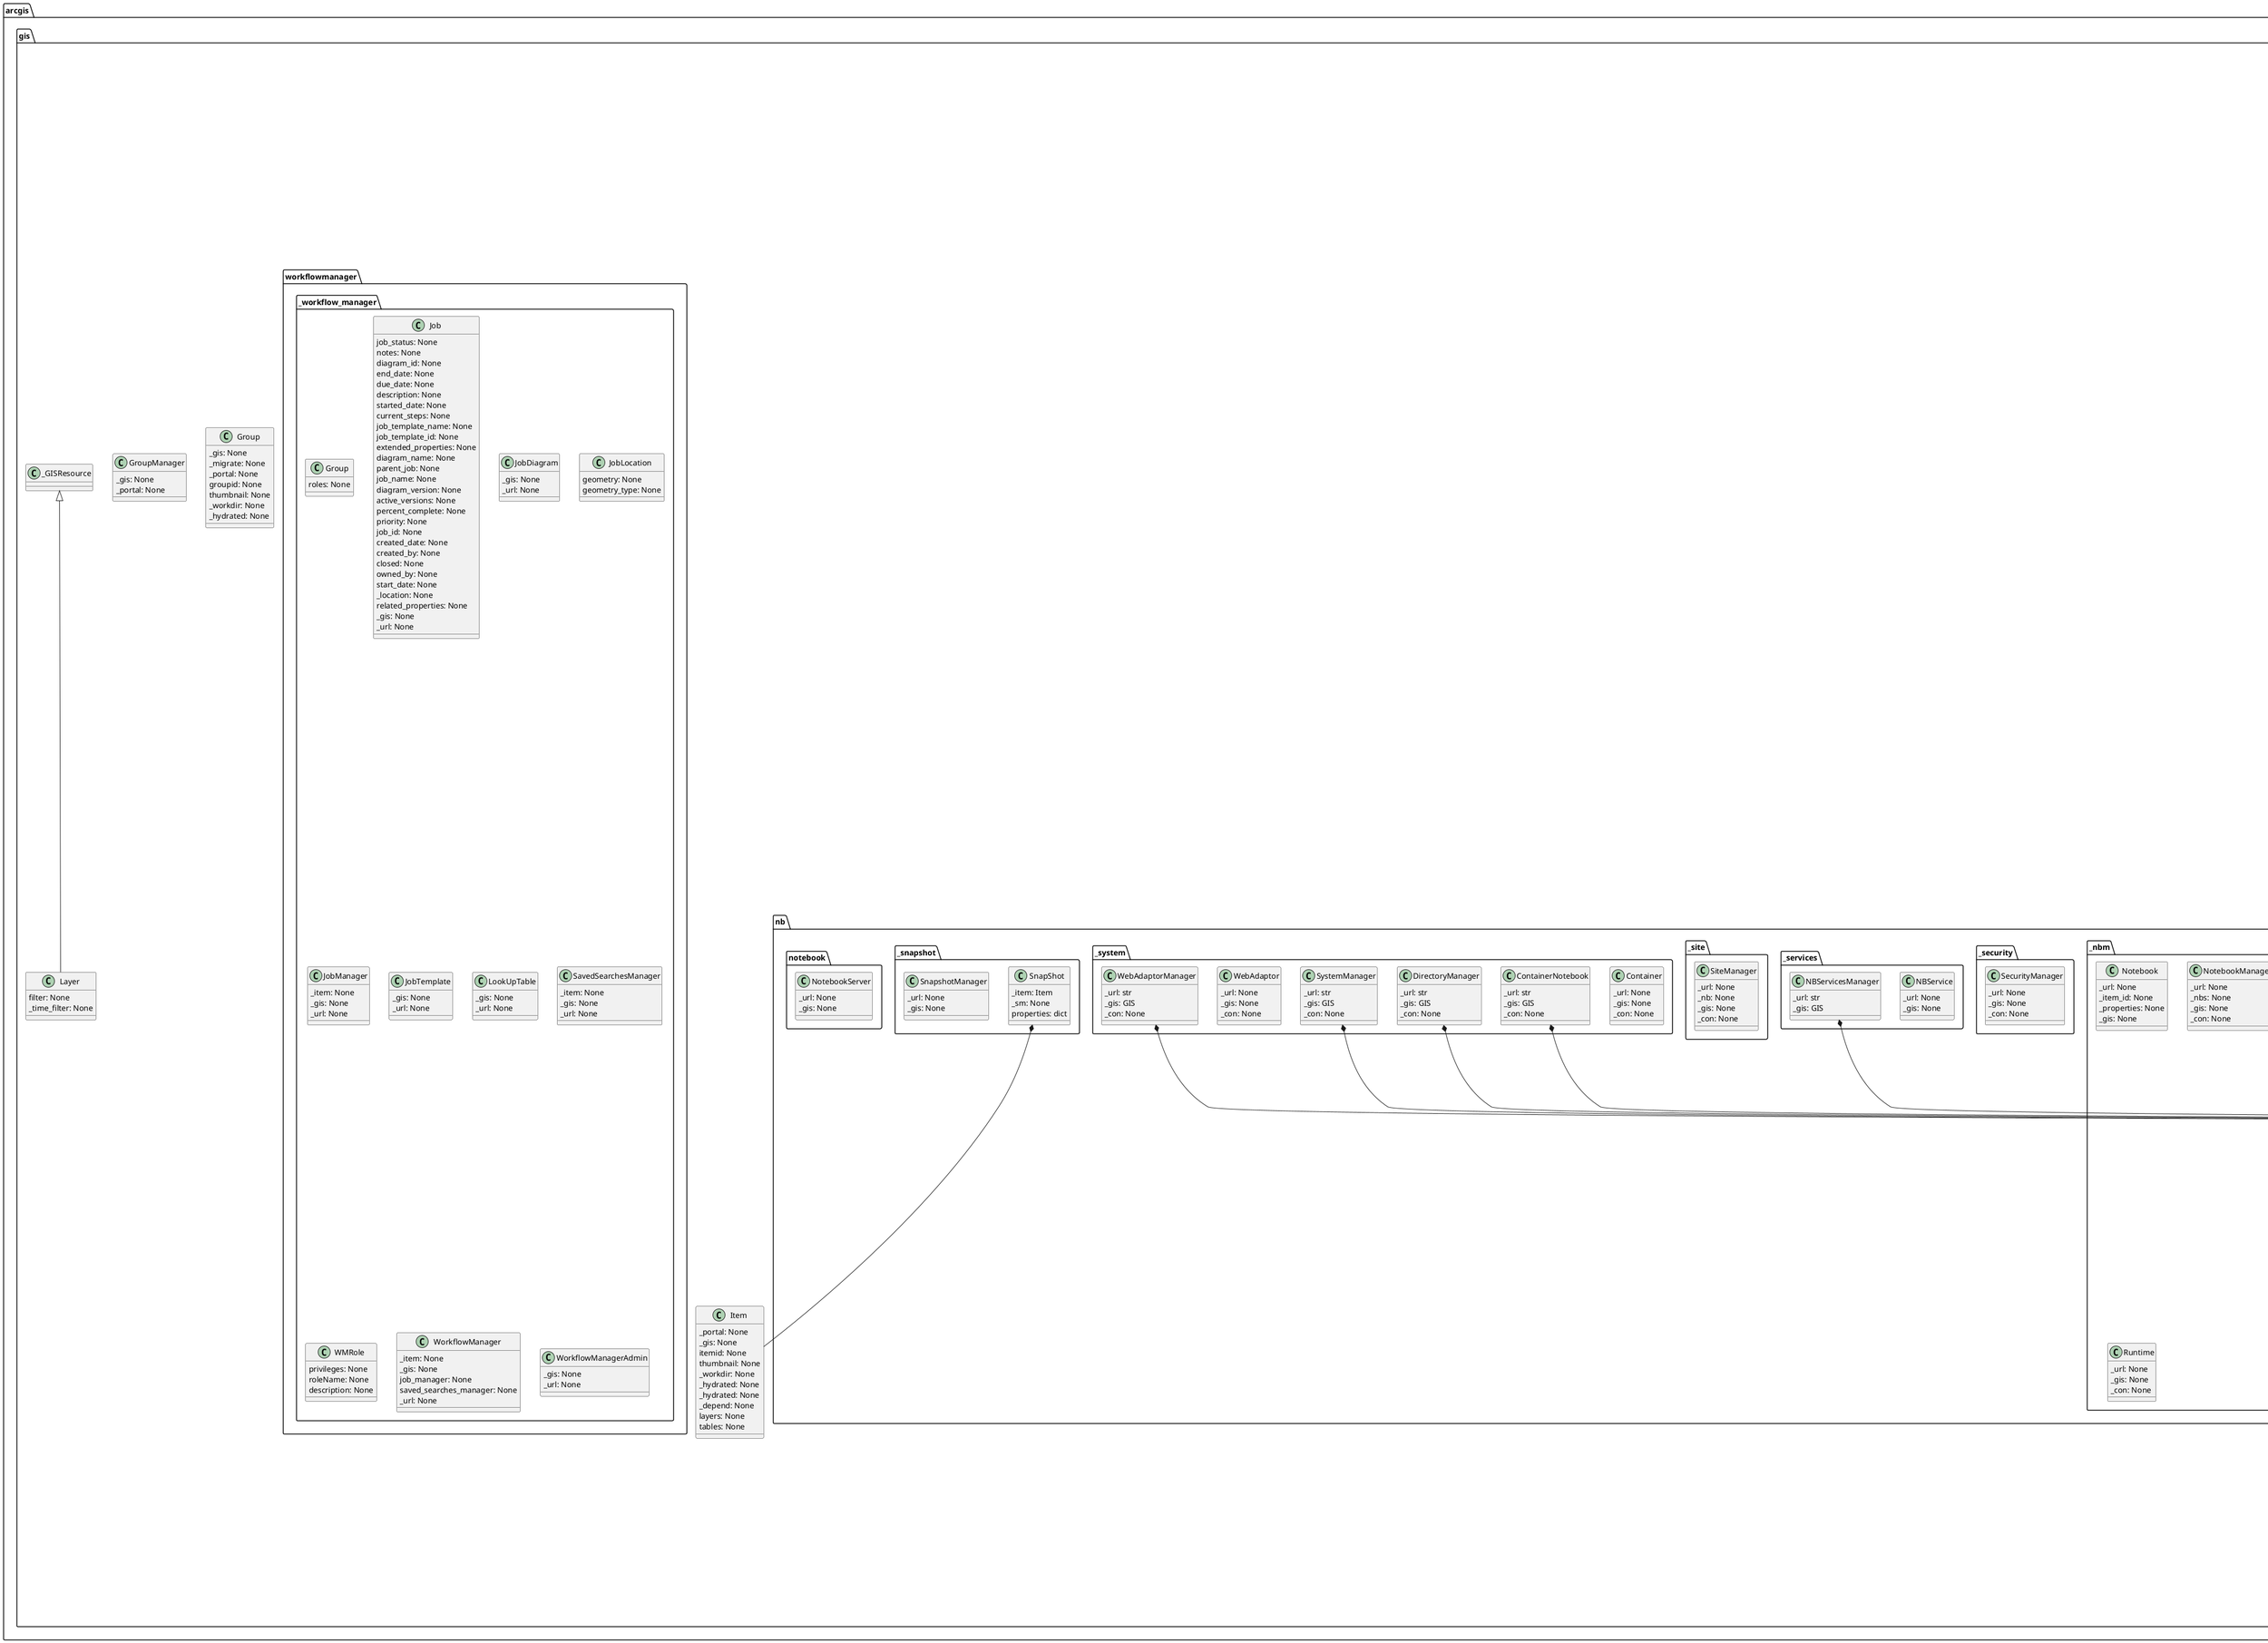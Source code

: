 @startuml
class arcgis.gis._impl._apikeys.APIKey {
  _item: None
  _gis: None
}
class arcgis.gis._impl._apikeys.APIKeyManager {
  _gis: None
  _base_url: None
}
class arcgis.gis._impl._certificates.CertificateManager {
  _url: None
  _gis: None
  _con: None
}
class arcgis.gis._impl._con._authguess.GuessAuth {
  username: None
  password: None
  auth: None
  pos: None
  _try_auth_count: None
  proxies: None
  _legacy: None
}
class arcgis.gis._impl._con._connection.Connection {
  _use_gen_token: None
  _is_hosted_nb_home: None
  _proxy: None
  _timeout: None
  _all_ssl: None
  trust_env: None
  _custom_adapter: None
  legacy: None
  _custom_auth: None
  _product: None
  _product: None
  _baseurl: None
  _username: str
  _password: str
  _expiration: None
  _portal_connection: None
  _portal_connection: None
  _referer: None
  _auth: None
  _referer: None
  _referer: None
  _referer: None
  _verify_cert: None
  _cert_file: None
  _key_file: None
  _proxy_url: None
  _proxy_url: None
  _proxy_port: None
  _proxy_username: None
  _proxy_password: None
  _header: None
  _client_id: None
  _client_secret: None
  _token_url: None
  _auth: None
  _auth: None
  _token: None
  _expiration: None
  _referer: None
  _auth: None
  _token: None
  _auth: None
  _api_key: None
  _auth: None
  _auth: None
  _auth: None
  _auth: None
  _auth: None
  _auth: None
  _auth: None
  _auth: None
  _auth: None
  _auth: None
  _auth: None
  _baseurl: None
  _baseurl: None
  _baseurl: None
  _auth: None
  _session: None
  _product: None
  _product: None
  _product: None
  _baseurl: None
  baseurl: None
}
class arcgis.gis.GIS {
  _validate_item_url: None
  _use_gen_token: None
  _proxy_host: None
  _proxy_port: None
  _referer: None
  _timeout: None
  _expiration: None
  _url: None
  _username: None
  _password: None
  _key_file: None
  _cert_file: None
  _portal: None
  _con: None
  _verify_cert: bool
  _client_id: None
  _datastores_list: None
  _utoken: None
  _api_key: None
  _utoken: None
  _utoken: None
  _api_key: None
  _expiration: None
  _url: None
  _expiration: None
  _portal: None
  _portal: None
  _url: None
  _url: None
  _portal: None
  _lazy_properties: None
  _con: None
  _url: None
  admin: None
  admin: None
  admin: None
  admin: None
  admin: None
  admin: None
  admin: None
  admin: None
  admin: None
  _is_agol: None
  _product_version: None
}
class arcgis.gis.Item {
  _portal: None
  _gis: None
  itemid: None
  thumbnail: None
  _workdir: None
  _hydrated: None
  _hydrated: None
  _depend: None
  layers: None
  tables: None
}
class arcgis.gis._impl._datastores._ds.PortalDataStore {
  _url: None
  _gis: None
  _con: None
}
class arcgis.gis._impl._jb.StatusJob {
  _thing: None
  _future: None
  _start_time: None
  _key: None
  _op: None
  _jobid: None
  _gis: None
}
class arcgis.gis._impl._invitations.InvitationManager {
  _url: None
  _gis: None
}
class arcgis.gis._impl._portalpy.Portal {
  _use_gen_token: None
  _is_arcpy: None
  _is_arcpy: None
  url: None
  url: None
  resturl: None
  resturl: None
  resturl: None
  resturl: None
  hostname: None
  workdir: None
  _basepostdata: None
  _version: None
  _properties: None
  _resources: None
  _languages: None
  _regions: None
  _is_pre_162: None
  _is_pre_21: None
  con: None
  con: None
  con: None
}
class arcgis.gis._impl._profile.ProfileManager {
  _os: None
  _cfg_file_path: None
  _cfg_exists: None
}
class arcgis.gis._impl._profile.ServerProfileManager {
  _os: None
  _cfg_file_path: None
  _cfg_exists: None
}
class arcgis.gis._impl.nbauth.AESCipher {
  _key: None
  _iv: None
  cipher: None
}
class arcgis.gis.admin._base.BasePortalAdmin {
  _url: None
  _con: None
  _gis: None
  _con: None
}
class arcgis.gis.admin._catagoryschema.CategoryManager {
  _gis: None
  _con: None
  _url: None
}
class arcgis.gis.admin._collaboration.Collaboration {
  _id: None
  _cm: None
  _portal: None
  _basepath: None
}
class arcgis.gis.admin._collaboration.CollaborationManager {
  _gis: None
  _portal: None
  _pid: None
  _pid: None
  _basepath: None
}
class arcgis.gis.Group {
  _gis: None
  _migrate: None
  _portal: None
  groupid: None
  thumbnail: None
  _workdir: None
  _hydrated: None
}
class arcgis.gis.admin._creditmanagement.CreditManager {
  _gis: None
  _portal: None
  _con: None
}
class arcgis.gis.admin._federation.Federation {
  _url: None
  _gis: None
  _portal: None
  _con: None
}
class arcgis.gis.admin._idp.IdentityProviderManager {
  _gis: None
  _portal: None
  _url: None
  _allowed_keys: None
}
class arcgis.gis.admin._license.Bundle {
  _gis: None
  _url: None
  _con: None
  _id: None
  _properties: None
}
class arcgis.gis.admin._license.License {
  _gis: None
  _con: None
  _properties: None
}
class arcgis.gis.admin._license.LicenseManager {
  _url: None
  _con: None
  _gis: None
  _con: None
}
class arcgis.gis.User {
  _gis: None
  _portal: None
  _user_id: None
  thumbnail: None
  _workdir: None
  _invitemgr: None
  _hydrated: None
  _user_id: None
  _user_id: None
}
class arcgis.gis.GroupManager {
  _gis: None
  _portal: None
}
class arcgis.gis.admin._livingatlas.LivingAtlas {
  _url: None
  _con: None
  _gis: None
  _con: None
}
class arcgis.gis.admin._logs.Logs {
  _url: None
  _gis: None
  _portal: None
  _con: None
}
class arcgis.gis.admin._machines.Machine {
  _info: None
  _info: None
  _name: None
  _url: None
  _pa: None
  _con: None
  _gis: None
}
class arcgis.gis.admin._machines.Machines {
  _url: None
  _pa: None
}
class arcgis.gis.admin._metadata.MetadataManager {
  _gis: None
  _portal: None
  _con: None
}
class arcgis.gis.admin._resources.PortalResourceManager {
  _gis: None
  _portal: None
  _is_portal: None
  _workdir: None
}
class arcgis.gis.admin._security.EnterpriseGroups {
  _con: None
  _gis: None
  _con: None
}
class arcgis.gis.admin._security.EnterpriseUsers {
  _con: None
  _gis: None
  _con: None
}
class arcgis.gis.admin._security.OAuth {
  _con: None
  _gis: None
  _con: None
}
class arcgis.gis.admin._security.PasswordPolicy {
  _con: None
  _gis: None
  _con: None
}
class arcgis.gis.admin._security.SSLCertificate {
  _con: None
  _gis: None
  _con: None
  _mgr: None
}
class arcgis.gis.admin._security.SSLCertificates {
  _certs: None
  _con: None
  _gis: None
  _con: None
}
class arcgis.gis.admin._security.Security {
  _con: None
  _gis: None
  _con: None
}
class arcgis.gis.admin._site.Site {
  _url: None
  _pa: None
  _gis: None
  _con: None
}
class arcgis.gis.admin._socialproviders.SocialProviders {
  _gis: None
  _portal: None
  _url: None
}
class arcgis.gis.admin._system.Directory {
  _con: None
  _gis: None
  _con: None
}
class arcgis.gis.admin._system.EmailManager {
  _con: None
  _gis: None
  _con: None
}
class arcgis.gis.admin._system.Indexer {
  _con: None
  _gis: None
  _con: None
}
class arcgis.gis.admin._system.Licenses {
  _con: None
  _gis: None
  _con: None
}
class arcgis.gis.admin._system.PortalLicense {
  _con: None
  _gis: None
  _con: None
}
class arcgis.gis.admin._system.System {
  _con: None
  _gis: None
  _con: None
}
class arcgis.gis.admin._system.WebAdaptor {
  _con: None
  _gis: None
  _con: None
}
class arcgis.gis.admin._system.WebAdaptors {
  _con: None
  _gis: None
  _con: None
}
class arcgis.gis.admin._usage.AGOLUsageReports {
}
class arcgis.gis.admin._ux.UX {
  _gis: None
  _portal: None
}
class arcgis.gis.admin._wh.Webhook {
  _url: None
  _gis: None
  _con: None
}
class arcgis.gis.admin._wh.WebhookManager {
  _url: None
  _gis: None
  _con: None
}
class arcgis.gis.admin.agoladmin.AGOLAdminManager {
  _gis: None
  _con: None
  _ux: None
  _collaborations: None
  _metadata: None
  resources: None
}
class arcgis.gis.admin.portaladmin.PortalAdminManager {
  _con: None
  _gis: None
  _con: None
  resources: None
  _con: None
  _gis: None
  _con: None
}
class arcgis.gis.agoserver._admin.AGOLServerManager {
  _url: str
  _gis: GIS
}
class arcgis.gis.agoserver._admin.AGOLServersManager {
  _gis: GIS
}
class arcgis.gis.agoserver._api.AGOLServicesDirectory {
  _gis: GIS
  _url: str
}
class arcgis.gis.clone._base.BaseCloneDefinition {
}
class arcgis.gis.clone._base.BaseCloneItemDefinition {
}
class arcgis.gis.clone._base.BaseCloneTextItemDefinition {
}
class arcgis.gis.kubernetes._admin._adaptors.WebAdaptorManager {
  _url: str
  _gis: GIS
  _con: None
}
class arcgis.gis.kubernetes._admin._base._BaseKube {
  _url: str
  _con: None
  _gis: None
}
class arcgis.gis.kubernetes._admin._architecture.ArchitectureManager {
  _url: str
  _gis: GIS
  _con: None
}
class arcgis.gis.kubernetes._admin._content.LanguageManager {
  _url: str
  _gis: GIS
  _con: None
}
class arcgis.gis.kubernetes._admin._datastores.DataStore {
  _url: None
  _gis: None
  _con: None
  _parent: None
}
class arcgis.gis.kubernetes._admin._datastores.DataStores {
  _url: None
  _gis: None
  _con: None
}
class arcgis.gis.kubernetes._admin._deployment.Deployment {
  _url: str
  _gis: GIS
  _con: None
}
class arcgis.gis.kubernetes._admin._deployment.DeploymentManager {
  _url: str
  _gis: GIS
}
class arcgis.gis.kubernetes._admin._deployment.DeploymentProperty {
  _url: str
  _gis: GIS
  _con: None
}
class arcgis.gis.kubernetes._admin._jobs.JobManager {
  _url: str
  _gis: GIS
  _con: None
}
class arcgis.gis.kubernetes._admin._license.LicenseManager {
  _url: str
  _gis: GIS
  _con: None
}
class arcgis.gis.kubernetes._admin._logs.LogManager {
  _url: None
  _con: None
}
class arcgis.gis.kubernetes._admin._mode.Mode {
}
class arcgis.gis.kubernetes._admin._organizations.KubeEnterpriseGroups {
  _url: str
  _gis: None
  _con: None
}
class arcgis.gis.kubernetes._admin._organizations.KubeEnterpriseUser {
  _url: None
  _gis: None
}
class arcgis.gis.kubernetes._admin._organizations.KubeOrgFederations {
  _url: str
  _gis: None
  _con: None
}
class arcgis.gis.kubernetes._admin._organizations.KubeOrgLicense {
  _url: str
  _gis: None
  _con: None
  _properties: None
}
class arcgis.gis.kubernetes._admin._organizations.KubeOrgSecurity {
  _url: str
  _gis: None
  _con: None
}
class arcgis.gis.kubernetes._admin._organizations.KubeOrganization {
  _gis: None
  _url: None
  _con: None
  _properties: None
  _json_dict: None
}
class arcgis.gis.kubernetes._admin._organizations.KubeOrganizations {
  _url: str
  _gis: None
  _con: None
}
class arcgis.gis.kubernetes._admin._overview.Overview {
  _url: str
  _gis: GIS
  _con: None
}
class arcgis.gis.kubernetes._admin._recovery.Backup {
  _url: str
  _gis: GIS
  _con: None
}
class arcgis.gis.kubernetes._admin._recovery.BackupStore {
  _url: str
  _gis: GIS
  _con: None
}
class arcgis.gis.kubernetes._admin._recovery.RecoveryManager {
  _url: str
  _gis: GIS
  _con: None
}
class arcgis.gis.kubernetes._admin._security.KubeSecurity {
  _url: str
  _gis: GIS
  _con: None
}
class arcgis.gis.kubernetes._admin._security.KubeSecurityCert {
  _url: str
  _gis: GIS
  _con: None
}
class arcgis.gis.kubernetes._admin._security.KubeSecurityConfig {
  _url: str
  _gis: GIS
  _con: None
}
class arcgis.gis.kubernetes._admin._security.KubeSecurityIngress {
  _url: str
  _gis: GIS
  _con: None
}
class arcgis.gis.kubernetes._admin._security.KubeSecuritySAML {
  _url: str
  _gis: GIS
  _con: None
}
class arcgis.gis.kubernetes._admin._services.KubeService {
  _url: None
  _gis: None
  _con: None
}
class arcgis.gis.kubernetes._admin._services.ServicesManager {
  _url: str
  _gis: None
  _con: None
}
class arcgis.gis.kubernetes._admin._system.Container {
  _url: str
  _gis: None
  _con: None
}
class arcgis.gis.kubernetes._admin._system.Indexer {
}
class arcgis.gis.kubernetes._admin._system.Server {
}
class arcgis.gis.kubernetes._admin._system.ServerDefaults {
}
class arcgis.gis.kubernetes._admin._system.ServerManager {
}
class arcgis.gis.kubernetes._admin._system.SystemManager {
  _url: None
  _gis: None
  _con: None
}
class arcgis.gis.kubernetes._admin._tasks.TaskManager {
  _url: str
  _gis: GIS
  _con: None
}
class arcgis.gis.kubernetes._admin._upgrades.UpgradeManager {
  _gis: GIS
  _con: None
  _url: str
}
class arcgis.gis.tasks._schedule.Task {
  _url: str
  _gis: GIS
}
class arcgis.gis.kubernetes._admin._uploads.Uploads {
  _url: None
  _url: None
  _con: None
  _json_dict: None
  _json: None
}
class arcgis.gis.kubernetes._admin._usage.UsageStatistics {
  _url: str
  _gis: GIS
}
class arcgis.gis.kubernetes._admin.kadmin.KubernetesAdmin {
  _url: None
  _gis: None
  _con: None
}
class arcgis.gis.kubernetes._server._servicedir.KubeServiceDirectory {
  _url: str
  _gis: GIS
  _con: None
}
class arcgis.gis.server._service._layerfactory.Service {
}
class arcgis.gis.kubernetes._sharing.api.KbertnetesPy {
  _timeout: None
  _api_key: str
  _is_arcpy: None
  url: None
  url: None
  resturl: None
  resturl: None
  resturl: None
  resturl: None
  hostname: None
  workdir: str
  _basepostdata: None
  _version: None
  _properties: None
  _resources: None
  _languages: None
  _regions: None
  _is_pre_162: None
  _is_pre_21: None
  con: None
  con: None
  con: None
}
class arcgis.gis.mission._base.BaseMissionServer {
  _url: None
  _gis: None
  _con: None
}
class arcgis.gis.mission._logs.LogManager {
  _url: None
  _gis: None
  _con: None
}
class arcgis.gis.mission._machines.Machine {
  _url: None
  _gis: None
  _con: None
}
class arcgis.gis.mission._machines.MachineManager {
  _url: None
  _gis: None
  _con: None
}
class arcgis.gis.mission.api.MissionCatalog {
  _url: None
  _gis: None
  _con: None
  _urls: None
}
class arcgis.gis.mission._ms.MissionServer {
  catalog: None
  _url: None
  _gis: None
  _con: None
}
class arcgis.gis.mission._security.SecurityManager {
  _url: None
  _gis: None
  _con: None
}
class arcgis.gis.mission._system.SystemManager {
  _url: None
  _gis: None
  _con: None
}
class arcgis.gis.mission._site.SiteManager {
  _url: None
  _nb: None
  _gis: None
  _con: None
}
class arcgis.gis.mission._system.DirectoryManager {
  _url: None
  _gis: None
  _con: None
}
class arcgis.gis.mission._system.WebAdaptor {
  _url: None
  _gis: None
  _con: None
}
class arcgis.gis.mission._system.WebAdaptorManager {
  _url: None
  _gis: None
  _con: None
}
class arcgis.gis.mission.api.Mission {
  _url: str
  _gis: None
  _con: None
}
class arcgis.gis.mission.api.MissionJob {
  _url: str
  _gis: None
  _con: None
}
class arcgis.gis.nb._dataaccess.NotebookDataAccess {
  _url: None
  _gis: None
}
class arcgis.gis.nb._dataaccess.NotebookFile {
  _definition: Dict[str, Any]
  _da: None
}
class arcgis.gis.nb._logs.LogManager {
  _url: None
  _gis: None
  _con: None
}
class arcgis.gis.nb._machines.Machine {
  _url: None
  _gis: None
  _con: None
}
class arcgis.gis.nb._machines.MachineManager {
  _url: None
  _gis: None
  _con: None
}
class arcgis.gis.nb._nbm.Notebook {
  _url: None
  _item_id: None
  _properties: None
  _gis: None
}
class arcgis.gis.nb._nbm.NotebookManager {
  _url: None
  _nbs: None
  _gis: None
  _con: None
}
class arcgis.gis.nb._nbm.Runtime {
  _url: None
  _gis: None
  _con: None
}
class arcgis.gis.nb._security.SecurityManager {
  _url: None
  _gis: None
  _con: None
}
class arcgis.gis.nb._services.NBService {
  _url: None
  _gis: None
}
class arcgis.gis.nb._services.NBServicesManager {
  _url: str
  _gis: GIS
}
class arcgis.gis.nb._site.SiteManager {
  _url: None
  _nb: None
  _gis: None
  _con: None
}
class arcgis.gis.nb._snapshot.SnapShot {
  _item: Item
  _sm: None
  properties: dict
}
class arcgis.gis.nb._snapshot.SnapshotManager {
  _url: None
  _gis: None
}
class arcgis.gis.nb._system.Container {
  _url: None
  _gis: None
  _con: None
}
class arcgis.gis.nb._system.ContainerNotebook {
  _url: str
  _gis: GIS
  _con: None
}
class arcgis.gis.nb._system.DirectoryManager {
  _url: str
  _gis: GIS
  _con: None
}
class arcgis.gis.nb._system.SystemManager {
  _url: str
  _gis: GIS
  _con: None
}
class arcgis.gis.nb._system.WebAdaptor {
  _url: None
  _gis: None
  _con: None
}
class arcgis.gis.nb._system.WebAdaptorManager {
  _url: str
  _gis: GIS
  _con: None
}
class arcgis.gis.nb.notebook.NotebookServer {
  _url: None
  _gis: None
}
class arcgis.gis.server._common._base.BaseServer {
  _url: None
  _con: None
  _gis: None
}
class arcgis.gis.server.admin._services.Service {
  _service_manager: None
  _url: None
  _currentURL: None
  _con: None
}
class arcgis.gis.server._service._adminfactory.AdminServiceFactory {
}
class arcgis.gis.server._service._adminfactory.AdminServiceGen {
}
class arcgis.gis.server._service._geodataservice.GeoData {
}
class arcgis.gis.Layer {
  filter: None
  _time_filter: None
}
class arcgis.gis.server._service._layerfactory.ServiceFactory {
}
class arcgis.gis.server._service._uploads.Uploads {
  _url: None
  _con: None
}
class arcgis.gis.server._service._vectortile.VectorTile {
  _url: None
  _con: None
}
class arcgis.gis.server.admin._clusters.Cluster {
  _con: None
  _url: None
}
class arcgis.gis.server.admin.parameters.ClusterProtocol {
  _tcpClusterPort: None
}
class arcgis.gis.server.admin._clusters.Clusters {
  _con: None
  _url: None
  _url: None
  _url: None
}
class arcgis.gis.server.admin._data.DataStoreManager {
  _con: None
  _con: None
  _con: None
  _url: None
}
class arcgis.gis.server.admin._data.Datastore {
  _path: None
  _con: None
  _datastore: None
  _properties: None
  _url: None
}
class arcgis.gis.server.admin._info.Info {
  _con: None
  _url: None
}
class arcgis.gis.server.admin._kml.KML {
  _con: None
  _url: None
}
class arcgis.gis.server.admin._logs.LogManager {
  _url: None
  _con: None
}
class arcgis.gis.server.admin._machines.Machine {
  _url: None
  _con: None
  _currentURL: None
}
class arcgis.gis.server.admin._machines.MachineManager {
  _url: None
  _con: None
}
class arcgis.gis.server.admin._mode.Mode {
  _url: None
  _url: None
  _con: None
}
class arcgis.gis.server.admin._security.Role {
  _security: None
  _roledict: None
}
class arcgis.gis.server.admin._security.RoleManager {
  _url: None
  _con: None
}
class arcgis.gis.server.admin._security.Security {
  _url: None
  _con: None
}
class arcgis.gis.server.admin._security.User {
  _security: None
  _user_dict: None
}
class arcgis.gis.server.admin._security.UserManager {
  _url: None
  _con: None
}
class arcgis.gis.server.admin.parameters.Extension {
  _typeName: None
  _capabilities: None
  _enabled: None
  _maxUploadFileSize: None
  _allowedUploadFileTypes: None
  _properties: None
}
class arcgis.gis.server.admin._services.ItemInforamtionManager {
}
class arcgis.gis.server.admin._services.ItemInformationManager {
  _url: None
  _con: None
}
class arcgis.gis.server.admin._services.Job {
  _con: None
  _url: None
}
class arcgis.gis.server.admin._services.JobManager {
  _url: None
  _con: None
}
class arcgis.gis.server.admin._services.ServiceManager {
  _sm: None
  _con: None
  _url: None
  _currentURL: None
  _currentFolder: None
}
class arcgis.gis.server.admin._system.ConfigurationStore {
  _url: None
  _con: None
}
class arcgis.gis.server.admin._system.DirectoryManager {
  _system: None
}
class arcgis.gis.server.admin._system.Jobs {
  _url: None
  _con: None
}
class arcgis.gis.server.admin._system.PlatformService {
  _url: None
  _con: None
}
class arcgis.gis.server.admin._system.PlatformServiceManager {
  _url: None
  _con: None
}
class arcgis.gis.server.admin._system.ServerDirectory {
  _url: None
  _con: None
}
class arcgis.gis.server.admin._system.ServerProperties {
  _url: None
  _url: None
}
class arcgis.gis.server.admin._system.SystemManager {
  _con: None
  _url: None
  _url: None
}
class arcgis.gis.server.admin._uploads.Uploads {
  _url: None
  _url: None
  _con: None
  _json_dict: None
  _json: None
}
class arcgis.gis.server.admin._usagereports.Report {
  _con: None
  _url: None
}
class arcgis.gis.server.admin._usagereports.ReportManager {
  _url: None
  _url: None
  _con: None
}
class arcgis.gis.server.admin.administration.Server {
  _catalog: None
  _url: None
  _con: None
  _con: None
  _con: None
}
class arcgis.gis.server.catalog.ServicesDirectory {
  _url: None
  _username: None
  _password: None
  _key_file: None
  _cert_file: None
  _portal_connection: None
  _is_agol: None
  _adminurl: None
  _adminurl: None
  _con: None
  _con: None
  _con: None
  _con: None
  _con: None
  _gis: None
  admin: None
}
class arcgis.gis.server.admin.administration.SiteManager {
  _sm: None
}
class arcgis.gis.server.sm.ServerManager {
  _gis: None
  _portal: None
  _pa: None
  _federation: None
  _server_list: None
  _catalog_list: None
}
class arcgis.gis.sharing._dependency.DependencyManager {
  _gis: GIS {static}
  _urls: dict {static}
  _gis: GIS
  _urls: None
}
class arcgis.gis.sharing._users.Invitation {
  _url: str {static}
  _gis: GIS {static}
  _properties: dict {static}
  _url: str
  _gis: GIS
}
class arcgis.gis.sharing._users.UserInvitationManager {
  _user: User
  _gis: GIS
  _url: None
}
class arcgis.gis.tasks._schedule.BaseTask {
  _url: str
  _gis: GIS
}
class arcgis.gis.tasks._schedule.Run {
  _url: str
  _gis: GIS
}
class arcgis.gis.tasks._schedule.TaskManager {
  _url: str
  _user: User
  _gis: GIS
}
class arcgis.gis.workflowmanager._workflow_manager.Group {
  roles: None
}
class arcgis.gis.workflowmanager._workflow_manager.Job {
  job_status: None
  notes: None
  diagram_id: None
  end_date: None
  due_date: None
  description: None
  started_date: None
  current_steps: None
  job_template_name: None
  job_template_id: None
  extended_properties: None
  diagram_name: None
  parent_job: None
  job_name: None
  diagram_version: None
  active_versions: None
  percent_complete: None
  priority: None
  job_id: None
  created_date: None
  created_by: None
  closed: None
  owned_by: None
  start_date: None
  _location: None
  related_properties: None
  _gis: None
  _url: None
}
class arcgis.gis.workflowmanager._workflow_manager.JobDiagram {
  _gis: None
  _url: None
}
class arcgis.gis.workflowmanager._workflow_manager.JobLocation {
  geometry: None
  geometry_type: None
}
class arcgis.gis.workflowmanager._workflow_manager.JobManager {
  _item: None
  _gis: None
  _url: None
}
class arcgis.gis.workflowmanager._workflow_manager.JobTemplate {
  _gis: None
  _url: None
}
class arcgis.gis.workflowmanager._workflow_manager.LookUpTable {
  _gis: None
  _url: None
}
class arcgis.gis.workflowmanager._workflow_manager.SavedSearchesManager {
  _item: None
  _gis: None
  _url: None
}
class arcgis.gis.workflowmanager._workflow_manager.WMRole {
  privileges: None
  roleName: None
  description: None
}
class arcgis.gis.workflowmanager._workflow_manager.WorkflowManager {
  _item: None
  _gis: None
  job_manager: None
  saved_searches_manager: None
  _url: None
}
class arcgis.gis.workflowmanager._workflow_manager.WorkflowManagerAdmin {
  _gis: None
  _url: None
}
arcgis.gis.admin._base.BasePortalAdmin <|-- arcgis.gis.admin._federation.Federation
arcgis.gis.admin._base.BasePortalAdmin <|-- arcgis.gis.admin._license.LicenseManager
arcgis.gis.admin._base.BasePortalAdmin <|-- arcgis.gis.admin._livingatlas.LivingAtlas
arcgis.gis.admin._base.BasePortalAdmin <|-- arcgis.gis.admin._logs.Logs
arcgis.gis.admin._base.BasePortalAdmin <|-- arcgis.gis.admin._machines.Machine
arcgis.gis.admin._base.BasePortalAdmin <|-- arcgis.gis.admin._machines.Machines
arcgis.gis.admin._base.BasePortalAdmin <|-- arcgis.gis.admin._security.EnterpriseGroups
arcgis.gis.admin._base.BasePortalAdmin <|-- arcgis.gis.admin._security.EnterpriseUsers
arcgis.gis.admin._base.BasePortalAdmin <|-- arcgis.gis.admin._security.OAuth
arcgis.gis.admin._base.BasePortalAdmin <|-- arcgis.gis.admin._security.PasswordPolicy
arcgis.gis.admin._base.BasePortalAdmin <|-- arcgis.gis.admin._security.SSLCertificate
arcgis.gis.admin._base.BasePortalAdmin <|-- arcgis.gis.admin._security.SSLCertificates
arcgis.gis.admin._base.BasePortalAdmin <|-- arcgis.gis.admin._security.Security
arcgis.gis.admin._base.BasePortalAdmin <|-- arcgis.gis.admin._site.Site
arcgis.gis.admin._base.BasePortalAdmin <|-- arcgis.gis.admin._system.Directory
arcgis.gis.admin._base.BasePortalAdmin <|-- arcgis.gis.admin._system.EmailManager
arcgis.gis.admin._base.BasePortalAdmin <|-- arcgis.gis.admin._system.Indexer
arcgis.gis.admin._base.BasePortalAdmin <|-- arcgis.gis.admin._system.Licenses
arcgis.gis.admin._base.BasePortalAdmin <|-- arcgis.gis.admin._system.PortalLicense
arcgis.gis.admin._base.BasePortalAdmin <|-- arcgis.gis.admin._system.System
arcgis.gis.admin._base.BasePortalAdmin <|-- arcgis.gis.admin._system.WebAdaptor
arcgis.gis.admin._base.BasePortalAdmin <|-- arcgis.gis.admin._system.WebAdaptors
arcgis.gis.admin._base.BasePortalAdmin <|-- arcgis.gis.admin._usage.AGOLUsageReports
arcgis.gis.admin._base.BasePortalAdmin <|-- arcgis.gis.admin.portaladmin.PortalAdminManager
arcgis.gis.agoserver._admin.AGOLServerManager *-- arcgis.gis.GIS
arcgis.gis.agoserver._admin.AGOLServersManager *-- arcgis.gis.GIS
arcgis.gis.agoserver._api.AGOLServicesDirectory *-- arcgis.gis.GIS
arcgis.gis.kubernetes._admin._adaptors.WebAdaptorManager *-- arcgis.gis.GIS
arcgis.gis.kubernetes._admin._base._BaseKube <|-- arcgis.gis.kubernetes._admin._adaptors.WebAdaptorManager
arcgis.gis.kubernetes._admin._architecture.ArchitectureManager *-- arcgis.gis.GIS
arcgis.gis.kubernetes._admin._base._BaseKube <|-- arcgis.gis.kubernetes._admin._architecture.ArchitectureManager
arcgis.gis.kubernetes._admin._content.LanguageManager *-- arcgis.gis.GIS
arcgis.gis.kubernetes._admin._base._BaseKube <|-- arcgis.gis.kubernetes._admin._content.LanguageManager
arcgis.gis.kubernetes._admin._base._BaseKube <|-- arcgis.gis.kubernetes._admin._datastores.DataStore
arcgis.gis.kubernetes._admin._base._BaseKube <|-- arcgis.gis.kubernetes._admin._datastores.DataStores
arcgis.gis.kubernetes._admin._deployment.Deployment *-- arcgis.gis.GIS
arcgis.gis.kubernetes._admin._deployment.DeploymentManager *-- arcgis.gis.GIS
arcgis.gis.kubernetes._admin._base._BaseKube <|-- arcgis.gis.kubernetes._admin._deployment.DeploymentManager
arcgis.gis.kubernetes._admin._deployment.DeploymentProperty *-- arcgis.gis.GIS
arcgis.gis.kubernetes._admin._jobs.JobManager *-- arcgis.gis.GIS
arcgis.gis.kubernetes._admin._base._BaseKube <|-- arcgis.gis.kubernetes._admin._jobs.JobManager
arcgis.gis.kubernetes._admin._license.LicenseManager *-- arcgis.gis.GIS
arcgis.gis.kubernetes._admin._base._BaseKube <|-- arcgis.gis.kubernetes._admin._license.LicenseManager
arcgis.gis.kubernetes._admin._base._BaseKube <|-- arcgis.gis.kubernetes._admin._logs.LogManager
arcgis.gis.kubernetes._admin._base._BaseKube <|-- arcgis.gis.kubernetes._admin._mode.Mode
arcgis.gis.kubernetes._admin._overview.Overview *-- arcgis.gis.GIS
arcgis.gis.kubernetes._admin._base._BaseKube <|-- arcgis.gis.kubernetes._admin._overview.Overview
arcgis.gis.kubernetes._admin._recovery.Backup *-- arcgis.gis.GIS
arcgis.gis.kubernetes._admin._base._BaseKube <|-- arcgis.gis.kubernetes._admin._recovery.Backup
arcgis.gis.kubernetes._admin._recovery.BackupStore *-- arcgis.gis.GIS
arcgis.gis.kubernetes._admin._base._BaseKube <|-- arcgis.gis.kubernetes._admin._recovery.BackupStore
arcgis.gis.kubernetes._admin._recovery.RecoveryManager *-- arcgis.gis.GIS
arcgis.gis.kubernetes._admin._base._BaseKube <|-- arcgis.gis.kubernetes._admin._recovery.RecoveryManager
arcgis.gis.kubernetes._admin._security.KubeSecurity *-- arcgis.gis.GIS
arcgis.gis.kubernetes._admin._security.KubeSecurityCert *-- arcgis.gis.GIS
arcgis.gis.kubernetes._admin._security.KubeSecurityConfig *-- arcgis.gis.GIS
arcgis.gis.kubernetes._admin._security.KubeSecurityIngress *-- arcgis.gis.GIS
arcgis.gis.kubernetes._admin._security.KubeSecuritySAML *-- arcgis.gis.GIS
arcgis.gis.kubernetes._admin._base._BaseKube <|-- arcgis.gis.kubernetes._admin._system.Indexer
arcgis.gis.kubernetes._admin._base._BaseKube <|-- arcgis.gis.kubernetes._admin._system.Server
arcgis.gis.kubernetes._admin._base._BaseKube <|-- arcgis.gis.kubernetes._admin._system.ServerDefaults
arcgis.gis.kubernetes._admin._base._BaseKube <|-- arcgis.gis.kubernetes._admin._system.ServerManager
arcgis.gis.kubernetes._admin._base._BaseKube <|-- arcgis.gis.kubernetes._admin._system.SystemManager
arcgis.gis.kubernetes._admin._tasks.TaskManager *-- arcgis.gis.GIS
arcgis.gis.kubernetes._admin._base._BaseKube <|-- arcgis.gis.kubernetes._admin._tasks.TaskManager
arcgis.gis.kubernetes._admin._upgrades.UpgradeManager *-- arcgis.gis.GIS
arcgis.gis.kubernetes._admin._base._BaseKube <|-- arcgis.gis.kubernetes._admin._upgrades.UpgradeManager
arcgis.gis.tasks._schedule.Task *-- arcgis.gis.GIS
arcgis.gis.tasks._schedule.BaseTask <|-- arcgis.gis.tasks._schedule.Task
arcgis.gis.kubernetes._admin._base._BaseKube <|-- arcgis.gis.kubernetes._admin._uploads.Uploads
arcgis.gis.kubernetes._admin._usage.UsageStatistics *-- arcgis.gis.GIS
arcgis.gis.kubernetes._admin._base._BaseKube <|-- arcgis.gis.kubernetes._admin.kadmin.KubernetesAdmin
arcgis.gis.kubernetes._server._servicedir.KubeServiceDirectory *-- arcgis.gis.GIS
arcgis.gis.kubernetes._admin._base._BaseKube <|-- arcgis.gis.kubernetes._server._servicedir.KubeServiceDirectory
arcgis.gis.mission._base.BaseMissionServer <|-- arcgis.gis.mission._ms.MissionServer
arcgis.gis.nb._services.NBServicesManager *-- arcgis.gis.GIS
arcgis.gis.nb._snapshot.SnapShot *-- arcgis.gis.Item
arcgis.gis.nb._system.ContainerNotebook *-- arcgis.gis.GIS
arcgis.gis.nb._system.DirectoryManager *-- arcgis.gis.GIS
arcgis.gis.nb._system.SystemManager *-- arcgis.gis.GIS
arcgis.gis.nb._system.WebAdaptorManager *-- arcgis.gis.GIS
arcgis.gis.server._common._base.BaseServer <|-- arcgis.gis.server.admin._services.Service
arcgis.gis.server._common._base.BaseServer <|-- arcgis.gis.server._service._geodataservice.GeoData
arcgis.gis._GISResource <|-- arcgis.gis.Layer
arcgis.gis.server._common._base.BaseServer <|-- arcgis.gis.server._service._vectortile.VectorTile
arcgis.gis.server._common._base.BaseServer <|-- arcgis.gis.server.admin._clusters.Cluster
arcgis.gis.server._common._base.BaseServer <|-- arcgis.gis.server.admin._clusters.Clusters
arcgis.gis.server._common._base.BaseServer <|-- arcgis.gis.server.admin._data.DataStoreManager
arcgis.gis.server._common._base.BaseServer <|-- arcgis.gis.server.admin._data.Datastore
arcgis.gis.server._common._base.BaseServer <|-- arcgis.gis.server.admin._info.Info
arcgis.gis.server._common._base.BaseServer <|-- arcgis.gis.server.admin._kml.KML
arcgis.gis.server._common._base.BaseServer <|-- arcgis.gis.server.admin._logs.LogManager
arcgis.gis.server._common._base.BaseServer <|-- arcgis.gis.server.admin._machines.Machine
arcgis.gis.server._common._base.BaseServer <|-- arcgis.gis.server.admin._machines.MachineManager
arcgis.gis.server._common._base.BaseServer <|-- arcgis.gis.server.admin._mode.Mode
arcgis.gis.server._common._base.BaseServer <|-- arcgis.gis.server.admin._security.RoleManager
arcgis.gis.server._common._base.BaseServer <|-- arcgis.gis.server.admin._security.Security
arcgis.gis.server._common._base.BaseServer <|-- arcgis.gis.server.admin._security.UserManager
arcgis.gis.server.admin._services.ItemInformationManager <|-- arcgis.gis.server.admin._services.ItemInforamtionManager
arcgis.gis.server._common._base.BaseServer <|-- arcgis.gis.server.admin._services.ItemInformationManager
arcgis.gis.server._common._base.BaseServer <|-- arcgis.gis.server.admin._services.Job
arcgis.gis.server._common._base.BaseServer <|-- arcgis.gis.server.admin._services.JobManager
arcgis.gis.server._common._base.BaseServer <|-- arcgis.gis.server.admin._services.ServiceManager
arcgis.gis.server._common._base.BaseServer <|-- arcgis.gis.server.admin._system.ConfigurationStore
arcgis.gis.server._common._base.BaseServer <|-- arcgis.gis.server.admin._system.Jobs
arcgis.gis.server._common._base.BaseServer <|-- arcgis.gis.server.admin._system.PlatformService
arcgis.gis.server._common._base.BaseServer <|-- arcgis.gis.server.admin._system.PlatformServiceManager
arcgis.gis.server._common._base.BaseServer <|-- arcgis.gis.server.admin._system.ServerDirectory
arcgis.gis.server._common._base.BaseServer <|-- arcgis.gis.server.admin._system.ServerProperties
arcgis.gis.server._common._base.BaseServer <|-- arcgis.gis.server.admin._system.SystemManager
arcgis.gis.server._common._base.BaseServer <|-- arcgis.gis.server.admin._uploads.Uploads
arcgis.gis.server._common._base.BaseServer <|-- arcgis.gis.server.admin._usagereports.Report
arcgis.gis.server._common._base.BaseServer <|-- arcgis.gis.server.admin._usagereports.ReportManager
arcgis.gis.server._common._base.BaseServer <|-- arcgis.gis.server.admin.administration.Server
arcgis.gis.server._common._base.BaseServer <|-- arcgis.gis.server.catalog.ServicesDirectory
arcgis.gis.sharing._dependency.DependencyManager *-- arcgis.gis.GIS
arcgis.gis.sharing._dependency.DependencyManager *-- arcgis.gis.GIS
arcgis.gis.sharing._users.Invitation *-- arcgis.gis.GIS
arcgis.gis.sharing._users.Invitation *-- arcgis.gis.GIS
arcgis.gis.sharing._users.UserInvitationManager *-- arcgis.gis.User
arcgis.gis.sharing._users.UserInvitationManager *-- arcgis.gis.GIS
arcgis.gis.tasks._schedule.BaseTask *-- arcgis.gis.GIS
arcgis.gis.tasks._schedule.Run *-- arcgis.gis.GIS
arcgis.gis.tasks._schedule.BaseTask <|-- arcgis.gis.tasks._schedule.Run
arcgis.gis.tasks._schedule.TaskManager *-- arcgis.gis.User
arcgis.gis.tasks._schedule.TaskManager *-- arcgis.gis.GIS
@enduml
